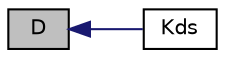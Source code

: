 digraph "D"
{
  bgcolor="transparent";
  edge [fontname="Helvetica",fontsize="10",labelfontname="Helvetica",labelfontsize="10"];
  node [fontname="Helvetica",fontsize="10",shape=record];
  rankdir="LR";
  Node1 [label="D",height=0.2,width=0.4,color="black", fillcolor="grey75", style="filled", fontcolor="black"];
  Node1 -> Node2 [dir="back",color="midnightblue",fontsize="10",style="solid",fontname="Helvetica"];
  Node2 [label="Kds",height=0.2,width=0.4,color="black",URL="$a01554.html#ac1b36eaed4eacc671c8d0c11f1203ebc",tooltip="Constant access to drag coefficients. "];
}
